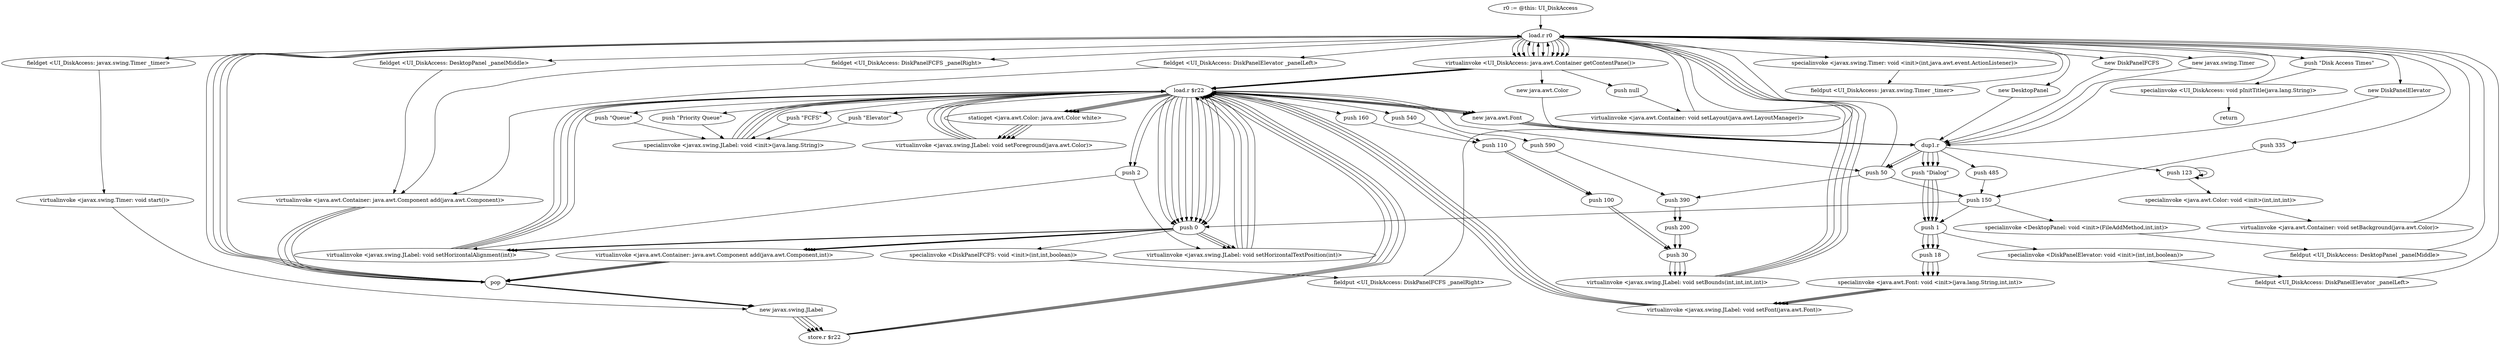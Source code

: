 digraph "" {
    "r0 := @this: UI_DiskAccess"
    "load.r r0"
    "r0 := @this: UI_DiskAccess"->"load.r r0";
    "virtualinvoke <UI_DiskAccess: java.awt.Container getContentPane()>"
    "load.r r0"->"virtualinvoke <UI_DiskAccess: java.awt.Container getContentPane()>";
    "push null"
    "virtualinvoke <UI_DiskAccess: java.awt.Container getContentPane()>"->"push null";
    "virtualinvoke <java.awt.Container: void setLayout(java.awt.LayoutManager)>"
    "push null"->"virtualinvoke <java.awt.Container: void setLayout(java.awt.LayoutManager)>";
    "virtualinvoke <java.awt.Container: void setLayout(java.awt.LayoutManager)>"->"load.r r0";
    "load.r r0"->"virtualinvoke <UI_DiskAccess: java.awt.Container getContentPane()>";
    "new java.awt.Color"
    "virtualinvoke <UI_DiskAccess: java.awt.Container getContentPane()>"->"new java.awt.Color";
    "dup1.r"
    "new java.awt.Color"->"dup1.r";
    "push 123"
    "dup1.r"->"push 123";
    "push 123"->"push 123";
    "push 123"->"push 123";
    "specialinvoke <java.awt.Color: void <init>(int,int,int)>"
    "push 123"->"specialinvoke <java.awt.Color: void <init>(int,int,int)>";
    "virtualinvoke <java.awt.Container: void setBackground(java.awt.Color)>"
    "specialinvoke <java.awt.Color: void <init>(int,int,int)>"->"virtualinvoke <java.awt.Container: void setBackground(java.awt.Color)>";
    "virtualinvoke <java.awt.Container: void setBackground(java.awt.Color)>"->"load.r r0";
    "new DiskPanelElevator"
    "load.r r0"->"new DiskPanelElevator";
    "new DiskPanelElevator"->"dup1.r";
    "push 485"
    "dup1.r"->"push 485";
    "push 150"
    "push 485"->"push 150";
    "push 1"
    "push 150"->"push 1";
    "specialinvoke <DiskPanelElevator: void <init>(int,int,boolean)>"
    "push 1"->"specialinvoke <DiskPanelElevator: void <init>(int,int,boolean)>";
    "fieldput <UI_DiskAccess: DiskPanelElevator _panelLeft>"
    "specialinvoke <DiskPanelElevator: void <init>(int,int,boolean)>"->"fieldput <UI_DiskAccess: DiskPanelElevator _panelLeft>";
    "fieldput <UI_DiskAccess: DiskPanelElevator _panelLeft>"->"load.r r0";
    "load.r r0"->"virtualinvoke <UI_DiskAccess: java.awt.Container getContentPane()>";
    "virtualinvoke <UI_DiskAccess: java.awt.Container getContentPane()>"->"load.r r0";
    "fieldget <UI_DiskAccess: DiskPanelElevator _panelLeft>"
    "load.r r0"->"fieldget <UI_DiskAccess: DiskPanelElevator _panelLeft>";
    "virtualinvoke <java.awt.Container: java.awt.Component add(java.awt.Component)>"
    "fieldget <UI_DiskAccess: DiskPanelElevator _panelLeft>"->"virtualinvoke <java.awt.Container: java.awt.Component add(java.awt.Component)>";
    "pop"
    "virtualinvoke <java.awt.Container: java.awt.Component add(java.awt.Component)>"->"pop";
    "pop"->"load.r r0";
    "new DesktopPanel"
    "load.r r0"->"new DesktopPanel";
    "new DesktopPanel"->"dup1.r";
    "dup1.r"->"load.r r0";
    "push 335"
    "load.r r0"->"push 335";
    "push 335"->"push 150";
    "specialinvoke <DesktopPanel: void <init>(FileAddMethod,int,int)>"
    "push 150"->"specialinvoke <DesktopPanel: void <init>(FileAddMethod,int,int)>";
    "fieldput <UI_DiskAccess: DesktopPanel _panelMiddle>"
    "specialinvoke <DesktopPanel: void <init>(FileAddMethod,int,int)>"->"fieldput <UI_DiskAccess: DesktopPanel _panelMiddle>";
    "fieldput <UI_DiskAccess: DesktopPanel _panelMiddle>"->"load.r r0";
    "load.r r0"->"virtualinvoke <UI_DiskAccess: java.awt.Container getContentPane()>";
    "virtualinvoke <UI_DiskAccess: java.awt.Container getContentPane()>"->"load.r r0";
    "fieldget <UI_DiskAccess: DesktopPanel _panelMiddle>"
    "load.r r0"->"fieldget <UI_DiskAccess: DesktopPanel _panelMiddle>";
    "fieldget <UI_DiskAccess: DesktopPanel _panelMiddle>"->"virtualinvoke <java.awt.Container: java.awt.Component add(java.awt.Component)>";
    "virtualinvoke <java.awt.Container: java.awt.Component add(java.awt.Component)>"->"pop";
    "pop"->"load.r r0";
    "new DiskPanelFCFS"
    "load.r r0"->"new DiskPanelFCFS";
    "new DiskPanelFCFS"->"dup1.r";
    "push 50"
    "dup1.r"->"push 50";
    "push 50"->"push 150";
    "push 0"
    "push 150"->"push 0";
    "specialinvoke <DiskPanelFCFS: void <init>(int,int,boolean)>"
    "push 0"->"specialinvoke <DiskPanelFCFS: void <init>(int,int,boolean)>";
    "fieldput <UI_DiskAccess: DiskPanelFCFS _panelRight>"
    "specialinvoke <DiskPanelFCFS: void <init>(int,int,boolean)>"->"fieldput <UI_DiskAccess: DiskPanelFCFS _panelRight>";
    "fieldput <UI_DiskAccess: DiskPanelFCFS _panelRight>"->"load.r r0";
    "load.r r0"->"virtualinvoke <UI_DiskAccess: java.awt.Container getContentPane()>";
    "virtualinvoke <UI_DiskAccess: java.awt.Container getContentPane()>"->"load.r r0";
    "fieldget <UI_DiskAccess: DiskPanelFCFS _panelRight>"
    "load.r r0"->"fieldget <UI_DiskAccess: DiskPanelFCFS _panelRight>";
    "fieldget <UI_DiskAccess: DiskPanelFCFS _panelRight>"->"virtualinvoke <java.awt.Container: java.awt.Component add(java.awt.Component)>";
    "virtualinvoke <java.awt.Container: java.awt.Component add(java.awt.Component)>"->"pop";
    "pop"->"load.r r0";
    "new javax.swing.Timer"
    "load.r r0"->"new javax.swing.Timer";
    "new javax.swing.Timer"->"dup1.r";
    "dup1.r"->"push 50";
    "push 50"->"load.r r0";
    "specialinvoke <javax.swing.Timer: void <init>(int,java.awt.event.ActionListener)>"
    "load.r r0"->"specialinvoke <javax.swing.Timer: void <init>(int,java.awt.event.ActionListener)>";
    "fieldput <UI_DiskAccess: javax.swing.Timer _timer>"
    "specialinvoke <javax.swing.Timer: void <init>(int,java.awt.event.ActionListener)>"->"fieldput <UI_DiskAccess: javax.swing.Timer _timer>";
    "fieldput <UI_DiskAccess: javax.swing.Timer _timer>"->"load.r r0";
    "fieldget <UI_DiskAccess: javax.swing.Timer _timer>"
    "load.r r0"->"fieldget <UI_DiskAccess: javax.swing.Timer _timer>";
    "virtualinvoke <javax.swing.Timer: void start()>"
    "fieldget <UI_DiskAccess: javax.swing.Timer _timer>"->"virtualinvoke <javax.swing.Timer: void start()>";
    "new javax.swing.JLabel"
    "virtualinvoke <javax.swing.Timer: void start()>"->"new javax.swing.JLabel";
    "store.r $r22"
    "new javax.swing.JLabel"->"store.r $r22";
    "load.r $r22"
    "store.r $r22"->"load.r $r22";
    "push \"FCFS\""
    "load.r $r22"->"push \"FCFS\"";
    "specialinvoke <javax.swing.JLabel: void <init>(java.lang.String)>"
    "push \"FCFS\""->"specialinvoke <javax.swing.JLabel: void <init>(java.lang.String)>";
    "specialinvoke <javax.swing.JLabel: void <init>(java.lang.String)>"->"load.r $r22";
    "load.r $r22"->"push 0";
    "virtualinvoke <javax.swing.JLabel: void setHorizontalTextPosition(int)>"
    "push 0"->"virtualinvoke <javax.swing.JLabel: void setHorizontalTextPosition(int)>";
    "virtualinvoke <javax.swing.JLabel: void setHorizontalTextPosition(int)>"->"load.r $r22";
    "load.r $r22"->"push 0";
    "virtualinvoke <javax.swing.JLabel: void setHorizontalAlignment(int)>"
    "push 0"->"virtualinvoke <javax.swing.JLabel: void setHorizontalAlignment(int)>";
    "virtualinvoke <javax.swing.JLabel: void setHorizontalAlignment(int)>"->"load.r $r22";
    "new java.awt.Font"
    "load.r $r22"->"new java.awt.Font";
    "new java.awt.Font"->"dup1.r";
    "push \"Dialog\""
    "dup1.r"->"push \"Dialog\"";
    "push \"Dialog\""->"push 1";
    "push 18"
    "push 1"->"push 18";
    "specialinvoke <java.awt.Font: void <init>(java.lang.String,int,int)>"
    "push 18"->"specialinvoke <java.awt.Font: void <init>(java.lang.String,int,int)>";
    "virtualinvoke <javax.swing.JLabel: void setFont(java.awt.Font)>"
    "specialinvoke <java.awt.Font: void <init>(java.lang.String,int,int)>"->"virtualinvoke <javax.swing.JLabel: void setFont(java.awt.Font)>";
    "virtualinvoke <javax.swing.JLabel: void setFont(java.awt.Font)>"->"load.r $r22";
    "staticget <java.awt.Color: java.awt.Color white>"
    "load.r $r22"->"staticget <java.awt.Color: java.awt.Color white>";
    "virtualinvoke <javax.swing.JLabel: void setForeground(java.awt.Color)>"
    "staticget <java.awt.Color: java.awt.Color white>"->"virtualinvoke <javax.swing.JLabel: void setForeground(java.awt.Color)>";
    "virtualinvoke <javax.swing.JLabel: void setForeground(java.awt.Color)>"->"load.r $r22";
    "push 160"
    "load.r $r22"->"push 160";
    "push 110"
    "push 160"->"push 110";
    "push 100"
    "push 110"->"push 100";
    "push 30"
    "push 100"->"push 30";
    "virtualinvoke <javax.swing.JLabel: void setBounds(int,int,int,int)>"
    "push 30"->"virtualinvoke <javax.swing.JLabel: void setBounds(int,int,int,int)>";
    "virtualinvoke <javax.swing.JLabel: void setBounds(int,int,int,int)>"->"load.r r0";
    "load.r r0"->"virtualinvoke <UI_DiskAccess: java.awt.Container getContentPane()>";
    "virtualinvoke <UI_DiskAccess: java.awt.Container getContentPane()>"->"load.r $r22";
    "load.r $r22"->"push 0";
    "virtualinvoke <java.awt.Container: java.awt.Component add(java.awt.Component,int)>"
    "push 0"->"virtualinvoke <java.awt.Container: java.awt.Component add(java.awt.Component,int)>";
    "virtualinvoke <java.awt.Container: java.awt.Component add(java.awt.Component,int)>"->"pop";
    "pop"->"new javax.swing.JLabel";
    "new javax.swing.JLabel"->"store.r $r22";
    "store.r $r22"->"load.r $r22";
    "push \"Elevator\""
    "load.r $r22"->"push \"Elevator\"";
    "push \"Elevator\""->"specialinvoke <javax.swing.JLabel: void <init>(java.lang.String)>";
    "specialinvoke <javax.swing.JLabel: void <init>(java.lang.String)>"->"load.r $r22";
    "load.r $r22"->"push 0";
    "push 0"->"virtualinvoke <javax.swing.JLabel: void setHorizontalTextPosition(int)>";
    "virtualinvoke <javax.swing.JLabel: void setHorizontalTextPosition(int)>"->"load.r $r22";
    "load.r $r22"->"push 0";
    "push 0"->"virtualinvoke <javax.swing.JLabel: void setHorizontalAlignment(int)>";
    "virtualinvoke <javax.swing.JLabel: void setHorizontalAlignment(int)>"->"load.r $r22";
    "load.r $r22"->"new java.awt.Font";
    "new java.awt.Font"->"dup1.r";
    "dup1.r"->"push \"Dialog\"";
    "push \"Dialog\""->"push 1";
    "push 1"->"push 18";
    "push 18"->"specialinvoke <java.awt.Font: void <init>(java.lang.String,int,int)>";
    "specialinvoke <java.awt.Font: void <init>(java.lang.String,int,int)>"->"virtualinvoke <javax.swing.JLabel: void setFont(java.awt.Font)>";
    "virtualinvoke <javax.swing.JLabel: void setFont(java.awt.Font)>"->"load.r $r22";
    "load.r $r22"->"staticget <java.awt.Color: java.awt.Color white>";
    "staticget <java.awt.Color: java.awt.Color white>"->"virtualinvoke <javax.swing.JLabel: void setForeground(java.awt.Color)>";
    "virtualinvoke <javax.swing.JLabel: void setForeground(java.awt.Color)>"->"load.r $r22";
    "push 540"
    "load.r $r22"->"push 540";
    "push 540"->"push 110";
    "push 110"->"push 100";
    "push 100"->"push 30";
    "push 30"->"virtualinvoke <javax.swing.JLabel: void setBounds(int,int,int,int)>";
    "virtualinvoke <javax.swing.JLabel: void setBounds(int,int,int,int)>"->"load.r r0";
    "load.r r0"->"virtualinvoke <UI_DiskAccess: java.awt.Container getContentPane()>";
    "virtualinvoke <UI_DiskAccess: java.awt.Container getContentPane()>"->"load.r $r22";
    "load.r $r22"->"push 0";
    "push 0"->"virtualinvoke <java.awt.Container: java.awt.Component add(java.awt.Component,int)>";
    "virtualinvoke <java.awt.Container: java.awt.Component add(java.awt.Component,int)>"->"pop";
    "pop"->"new javax.swing.JLabel";
    "new javax.swing.JLabel"->"store.r $r22";
    "store.r $r22"->"load.r $r22";
    "push \"Queue\""
    "load.r $r22"->"push \"Queue\"";
    "push \"Queue\""->"specialinvoke <javax.swing.JLabel: void <init>(java.lang.String)>";
    "specialinvoke <javax.swing.JLabel: void <init>(java.lang.String)>"->"load.r $r22";
    "push 2"
    "load.r $r22"->"push 2";
    "push 2"->"virtualinvoke <javax.swing.JLabel: void setHorizontalTextPosition(int)>";
    "virtualinvoke <javax.swing.JLabel: void setHorizontalTextPosition(int)>"->"load.r $r22";
    "load.r $r22"->"push 2";
    "push 2"->"virtualinvoke <javax.swing.JLabel: void setHorizontalAlignment(int)>";
    "virtualinvoke <javax.swing.JLabel: void setHorizontalAlignment(int)>"->"load.r $r22";
    "load.r $r22"->"new java.awt.Font";
    "new java.awt.Font"->"dup1.r";
    "dup1.r"->"push \"Dialog\"";
    "push \"Dialog\""->"push 1";
    "push 1"->"push 18";
    "push 18"->"specialinvoke <java.awt.Font: void <init>(java.lang.String,int,int)>";
    "specialinvoke <java.awt.Font: void <init>(java.lang.String,int,int)>"->"virtualinvoke <javax.swing.JLabel: void setFont(java.awt.Font)>";
    "virtualinvoke <javax.swing.JLabel: void setFont(java.awt.Font)>"->"load.r $r22";
    "load.r $r22"->"staticget <java.awt.Color: java.awt.Color white>";
    "staticget <java.awt.Color: java.awt.Color white>"->"virtualinvoke <javax.swing.JLabel: void setForeground(java.awt.Color)>";
    "virtualinvoke <javax.swing.JLabel: void setForeground(java.awt.Color)>"->"load.r $r22";
    "load.r $r22"->"push 50";
    "push 390"
    "push 50"->"push 390";
    "push 200"
    "push 390"->"push 200";
    "push 200"->"push 30";
    "push 30"->"virtualinvoke <javax.swing.JLabel: void setBounds(int,int,int,int)>";
    "virtualinvoke <javax.swing.JLabel: void setBounds(int,int,int,int)>"->"load.r r0";
    "load.r r0"->"virtualinvoke <UI_DiskAccess: java.awt.Container getContentPane()>";
    "virtualinvoke <UI_DiskAccess: java.awt.Container getContentPane()>"->"load.r $r22";
    "load.r $r22"->"push 0";
    "push 0"->"virtualinvoke <java.awt.Container: java.awt.Component add(java.awt.Component,int)>";
    "virtualinvoke <java.awt.Container: java.awt.Component add(java.awt.Component,int)>"->"pop";
    "pop"->"new javax.swing.JLabel";
    "new javax.swing.JLabel"->"store.r $r22";
    "store.r $r22"->"load.r $r22";
    "push \"Priority Queue\""
    "load.r $r22"->"push \"Priority Queue\"";
    "push \"Priority Queue\""->"specialinvoke <javax.swing.JLabel: void <init>(java.lang.String)>";
    "specialinvoke <javax.swing.JLabel: void <init>(java.lang.String)>"->"load.r $r22";
    "load.r $r22"->"push 0";
    "push 0"->"virtualinvoke <javax.swing.JLabel: void setHorizontalTextPosition(int)>";
    "virtualinvoke <javax.swing.JLabel: void setHorizontalTextPosition(int)>"->"load.r $r22";
    "load.r $r22"->"push 0";
    "push 0"->"virtualinvoke <javax.swing.JLabel: void setHorizontalAlignment(int)>";
    "virtualinvoke <javax.swing.JLabel: void setHorizontalAlignment(int)>"->"load.r $r22";
    "load.r $r22"->"new java.awt.Font";
    "new java.awt.Font"->"dup1.r";
    "dup1.r"->"push \"Dialog\"";
    "push \"Dialog\""->"push 1";
    "push 1"->"push 18";
    "push 18"->"specialinvoke <java.awt.Font: void <init>(java.lang.String,int,int)>";
    "specialinvoke <java.awt.Font: void <init>(java.lang.String,int,int)>"->"virtualinvoke <javax.swing.JLabel: void setFont(java.awt.Font)>";
    "virtualinvoke <javax.swing.JLabel: void setFont(java.awt.Font)>"->"load.r $r22";
    "load.r $r22"->"staticget <java.awt.Color: java.awt.Color white>";
    "staticget <java.awt.Color: java.awt.Color white>"->"virtualinvoke <javax.swing.JLabel: void setForeground(java.awt.Color)>";
    "virtualinvoke <javax.swing.JLabel: void setForeground(java.awt.Color)>"->"load.r $r22";
    "push 590"
    "load.r $r22"->"push 590";
    "push 590"->"push 390";
    "push 390"->"push 200";
    "push 200"->"push 30";
    "push 30"->"virtualinvoke <javax.swing.JLabel: void setBounds(int,int,int,int)>";
    "virtualinvoke <javax.swing.JLabel: void setBounds(int,int,int,int)>"->"load.r r0";
    "load.r r0"->"virtualinvoke <UI_DiskAccess: java.awt.Container getContentPane()>";
    "virtualinvoke <UI_DiskAccess: java.awt.Container getContentPane()>"->"load.r $r22";
    "load.r $r22"->"push 0";
    "push 0"->"virtualinvoke <java.awt.Container: java.awt.Component add(java.awt.Component,int)>";
    "virtualinvoke <java.awt.Container: java.awt.Component add(java.awt.Component,int)>"->"pop";
    "pop"->"load.r r0";
    "push \"Disk Access Times\""
    "load.r r0"->"push \"Disk Access Times\"";
    "specialinvoke <UI_DiskAccess: void pInitTitle(java.lang.String)>"
    "push \"Disk Access Times\""->"specialinvoke <UI_DiskAccess: void pInitTitle(java.lang.String)>";
    "return"
    "specialinvoke <UI_DiskAccess: void pInitTitle(java.lang.String)>"->"return";
}
